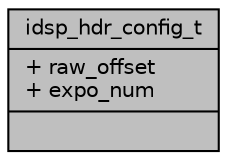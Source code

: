 digraph "idsp_hdr_config_t"
{
 // INTERACTIVE_SVG=YES
 // LATEX_PDF_SIZE
  bgcolor="transparent";
  edge [fontname="Helvetica",fontsize="10",labelfontname="Helvetica",labelfontsize="10"];
  node [fontname="Helvetica",fontsize="10",shape=record];
  Node1 [label="{idsp_hdr_config_t\n|+ raw_offset\l+ expo_num\l|}",height=0.2,width=0.4,color="black", fillcolor="grey75", style="filled", fontcolor="black",tooltip=" "];
}
